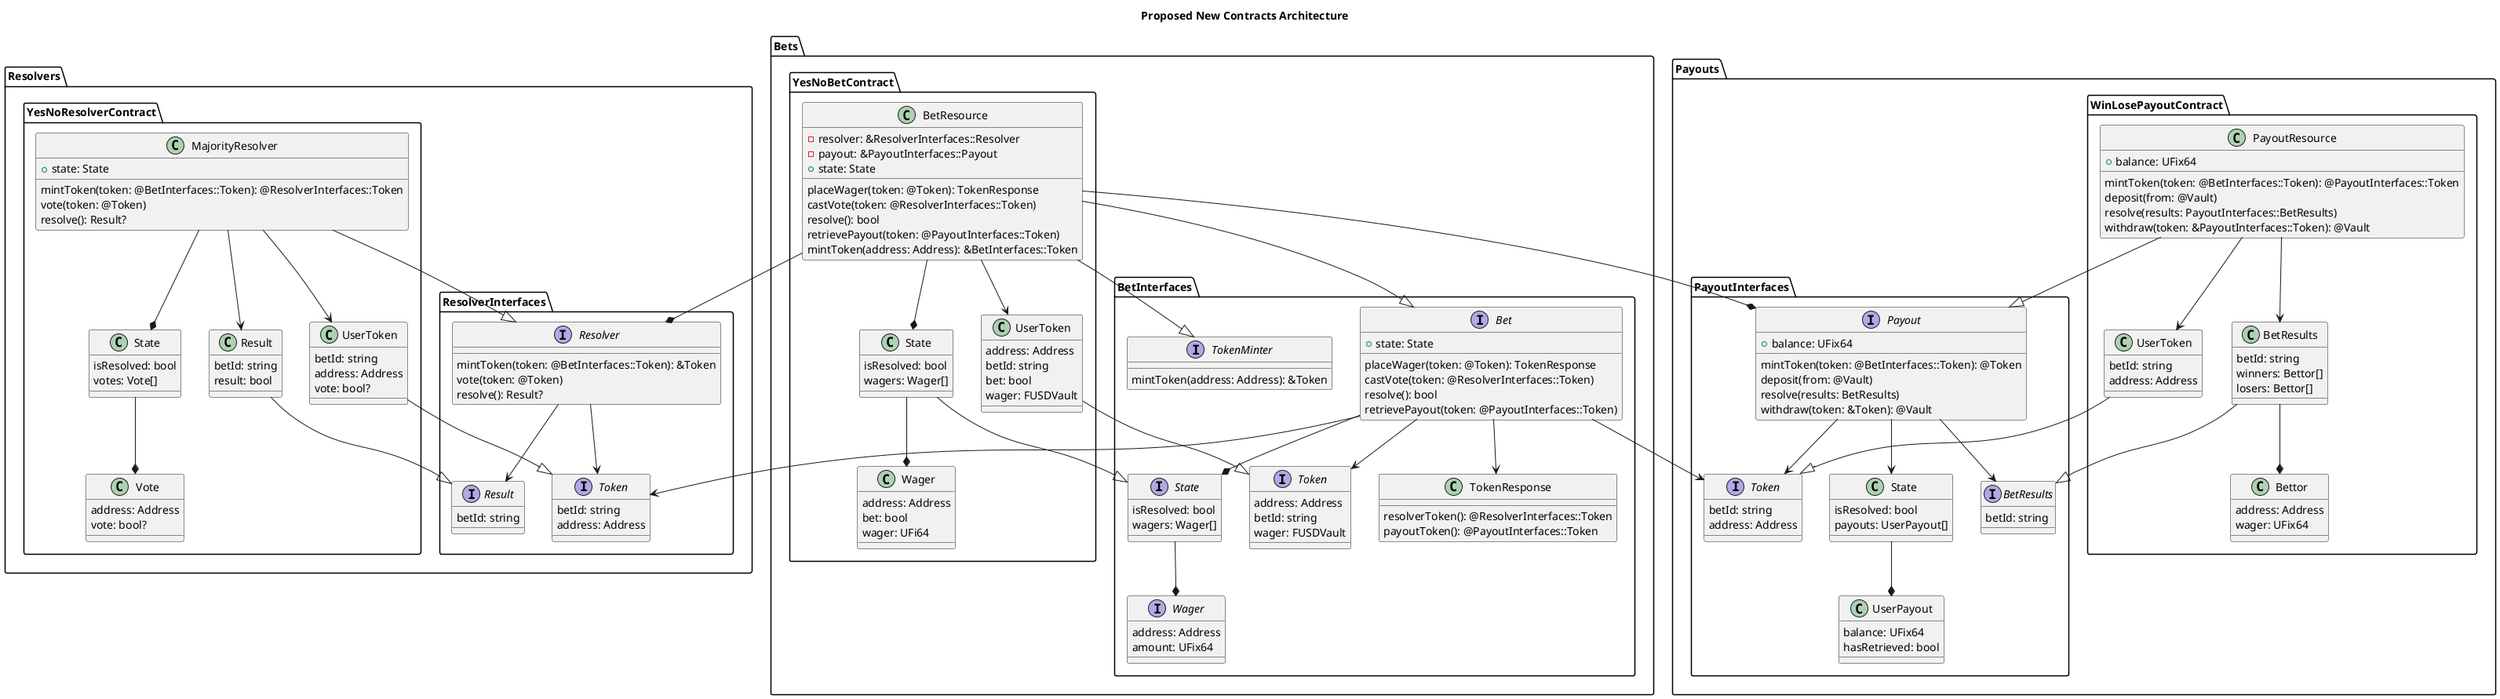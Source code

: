 @startuml newContractArch

title Proposed New Contracts Architecture

namespace Bets {
    namespace BetInterfaces {
        interface Wager {
            address: Address
            amount: UFix64
        }

        interface State {
            isResolved: bool
            wagers: Wager[]
        }

        interface Token {
            address: Address
            betId: string
            wager: FUSDVault
        }

        interface Bet {
            + state: State
            placeWager(token: @Token): TokenResponse
            castVote(token: @ResolverInterfaces::Token)
            resolve(): bool
            retrievePayout(token: @PayoutInterfaces::Token)
        }

        interface TokenMinter {
            mintToken(address: Address): &Token
        }

        class TokenResponse {
            resolverToken(): @ResolverInterfaces::Token
            payoutToken(): @PayoutInterfaces::Token
        }
    }

    namespace YesNoBetContract {
        class Wager {
            address: Address
            bet: bool
            wager: UFi64
        }

        class UserToken {
            address: Address
            betId: string
            bet: bool
            wager: FUSDVault
        }

        class State {
            isResolved: bool
            wagers: Wager[]
        }

        class BetResource {
            - resolver: &ResolverInterfaces::Resolver
            - payout: &PayoutInterfaces::Payout
            + state: State
            
            placeWager(token: @Token): TokenResponse
            castVote(token: @ResolverInterfaces::Token)
            resolve(): bool
            retrievePayout(token: @PayoutInterfaces::Token)
            mintToken(address: Address): &BetInterfaces::Token
        }
    }
}

namespace Resolvers {
    namespace ResolverInterfaces {
        interface Token {
            betId: string
            address: Address
        }

        interface Result {
            betId: string
        }

        interface Resolver {
            mintToken(token: @BetInterfaces::Token): &Token
            vote(token: @Token)
            resolve(): Result?
        }
    }

    namespace YesNoResolverContract {
        class UserToken {
            betId: string
            address: Address
            vote: bool?
        }

        class State {
            isResolved: bool
            votes: Vote[]
        }

        class Result {
            betId: string
            result: bool
        }

        class Vote {
            address: Address
            vote: bool?
        }

        class MajorityResolver {
            + state: State
            
            mintToken(token: @BetInterfaces::Token): @ResolverInterfaces::Token
            vote(token: @Token)
            resolve(): Result?
        }
    }
}

namespace Payouts {
    namespace PayoutInterfaces {
        interface Token {
            betId: string
            address: Address
        }

        interface BetResults {
            betId: string
        }

        interface Payout {
            +balance: UFix64
            mintToken(token: @BetInterfaces::Token): @Token
            deposit(from: @Vault)
            resolve(results: BetResults)
            withdraw(token: &Token): @Vault
        }

        class State {
            isResolved: bool
            payouts: UserPayout[]
        }

        class UserPayout {
            balance: UFix64
            hasRetrieved: bool
        }
    }

    namespace WinLosePayoutContract {
        class Bettor {
            address: Address
            wager: UFix64
        }

        class BetResults {
            betId: string
            winners: Bettor[]
            losers: Bettor[]
        }

        class UserToken {
            betId: string
            address: Address
        }

        class PayoutResource {
            +balance: UFix64
            mintToken(token: @BetInterfaces::Token): @PayoutInterfaces::Token
            deposit(from: @Vault)
            resolve(results: PayoutInterfaces::BetResults)
            withdraw(token: &PayoutInterfaces::Token): @Vault
        }
    }
}

Payouts.PayoutInterfaces.Payout --> Payouts.PayoutInterfaces.Token
Payouts.PayoutInterfaces.Payout --> Payouts.PayoutInterfaces.BetResults
Payouts.PayoutInterfaces.Payout --> Payouts.PayoutInterfaces.State
Payouts.PayoutInterfaces.State --* Payouts.PayoutInterfaces.UserPayout
Payouts.WinLosePayoutContract.PayoutResource --|> Payouts.PayoutInterfaces.Payout
Payouts.WinLosePayoutContract.PayoutResource --> Payouts.WinLosePayoutContract.BetResults
Payouts.WinLosePayoutContract.BetResults --* Payouts.WinLosePayoutContract.Bettor
Payouts.WinLosePayoutContract.BetResults --|> Payouts.PayoutInterfaces.BetResults
Payouts.WinLosePayoutContract.UserToken --|> Payouts.PayoutInterfaces.Token
Payouts.WinLosePayoutContract.PayoutResource --> Payouts.WinLosePayoutContract.UserToken

Bets.BetInterfaces.Bet --> Bets.BetInterfaces.Token
Bets.BetInterfaces.Bet --> Payouts.PayoutInterfaces.Token
Bets.BetInterfaces.Bet --> Resolvers.ResolverInterfaces.Token
Bets.BetInterfaces.Bet --> Bets.BetInterfaces.TokenResponse
Bets.BetInterfaces.Bet --* Bets.BetInterfaces.State
Bets.BetInterfaces.State --* Bets.BetInterfaces.Wager
Bets.YesNoBetContract.BetResource --|> Bets.BetInterfaces.Bet
Bets.YesNoBetContract.BetResource --|> Bets.BetInterfaces.TokenMinter
Bets.YesNoBetContract.BetResource --* Bets.YesNoBetContract.State
Bets.YesNoBetContract.State --* Bets.YesNoBetContract.Wager
Bets.YesNoBetContract.BetResource --> Bets.YesNoBetContract.UserToken
Bets.YesNoBetContract.UserToken --|> Bets.BetInterfaces.Token
Bets.YesNoBetContract.BetResource --* Payouts.PayoutInterfaces.Payout
Bets.YesNoBetContract.BetResource --* Resolvers.ResolverInterfaces.Resolver
Bets.YesNoBetContract.State --|> Bets.BetInterfaces.State

Resolvers.ResolverInterfaces.Resolver --> Resolvers.ResolverInterfaces.Token
Resolvers.ResolverInterfaces.Resolver --> Resolvers.ResolverInterfaces.Result
Resolvers.YesNoResolverContract.MajorityResolver --|> Resolvers.ResolverInterfaces.Resolver
Resolvers.YesNoResolverContract.MajorityResolver --> Resolvers.YesNoResolverContract.UserToken
Resolvers.YesNoResolverContract.UserToken --|> Resolvers.ResolverInterfaces.Token
Resolvers.YesNoResolverContract.MajorityResolver --* Resolvers.YesNoResolverContract.State
Resolvers.YesNoResolverContract.State --* Resolvers.YesNoResolverContract.Vote
Resolvers.YesNoResolverContract.MajorityResolver --> Resolvers.YesNoResolverContract.Result
Resolvers.YesNoResolverContract.Result --|> Resolvers.ResolverInterfaces.Result
@enduml
